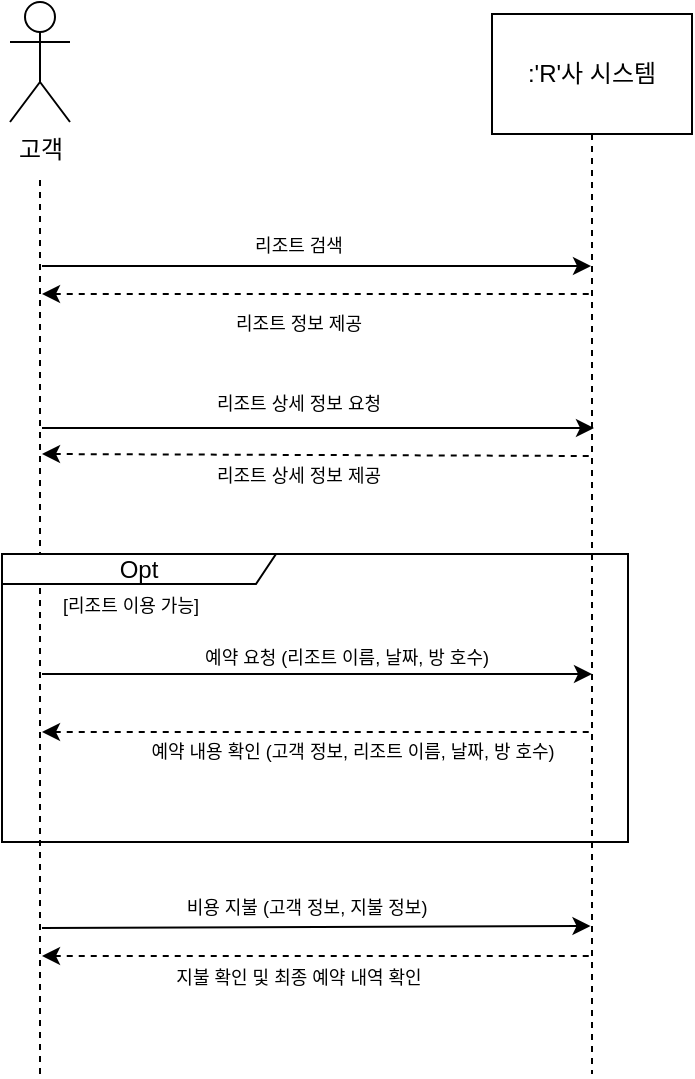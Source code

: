 <mxfile version="21.3.7" type="github">
  <diagram name="Page-1" id="2YBvvXClWsGukQMizWep">
    <mxGraphModel dx="724" dy="401" grid="1" gridSize="10" guides="1" tooltips="1" connect="1" arrows="1" fold="1" page="1" pageScale="1" pageWidth="850" pageHeight="1100" math="0" shadow="0">
      <root>
        <mxCell id="0" />
        <mxCell id="1" parent="0" />
        <mxCell id="OeKNVEEBHDEB7mtfJP_2-1" value="고객" style="shape=umlActor;verticalLabelPosition=bottom;verticalAlign=top;html=1;outlineConnect=0;" vertex="1" parent="1">
          <mxGeometry x="184" y="344" width="30" height="60" as="geometry" />
        </mxCell>
        <mxCell id="OeKNVEEBHDEB7mtfJP_2-3" value="" style="endArrow=none;dashed=1;html=1;rounded=0;" edge="1" parent="1">
          <mxGeometry width="50" height="50" relative="1" as="geometry">
            <mxPoint x="199" y="880" as="sourcePoint" />
            <mxPoint x="199" y="430" as="targetPoint" />
          </mxGeometry>
        </mxCell>
        <mxCell id="OeKNVEEBHDEB7mtfJP_2-4" value=":&#39;R&#39;사 시스템" style="shape=umlLifeline;perimeter=lifelinePerimeter;whiteSpace=wrap;html=1;container=0;dropTarget=0;collapsible=0;recursiveResize=0;outlineConnect=0;portConstraint=eastwest;newEdgeStyle={&quot;edgeStyle&quot;:&quot;elbowEdgeStyle&quot;,&quot;elbow&quot;:&quot;vertical&quot;,&quot;curved&quot;:0,&quot;rounded&quot;:0};size=60;" vertex="1" parent="1">
          <mxGeometry x="425" y="350" width="100" height="530" as="geometry" />
        </mxCell>
        <mxCell id="OeKNVEEBHDEB7mtfJP_2-6" value="" style="endArrow=classic;html=1;rounded=0;" edge="1" parent="1" target="OeKNVEEBHDEB7mtfJP_2-4">
          <mxGeometry width="50" height="50" relative="1" as="geometry">
            <mxPoint x="200" y="476" as="sourcePoint" />
            <mxPoint x="355" y="476" as="targetPoint" />
          </mxGeometry>
        </mxCell>
        <mxCell id="OeKNVEEBHDEB7mtfJP_2-7" value="" style="endArrow=none;html=1;rounded=0;dashed=1;endFill=0;startArrow=classic;startFill=1;" edge="1" parent="1">
          <mxGeometry width="50" height="50" relative="1" as="geometry">
            <mxPoint x="200" y="490" as="sourcePoint" />
            <mxPoint x="475" y="490" as="targetPoint" />
          </mxGeometry>
        </mxCell>
        <mxCell id="OeKNVEEBHDEB7mtfJP_2-8" value="" style="endArrow=classic;html=1;rounded=0;" edge="1" parent="1">
          <mxGeometry width="50" height="50" relative="1" as="geometry">
            <mxPoint x="200" y="557" as="sourcePoint" />
            <mxPoint x="476" y="557" as="targetPoint" />
          </mxGeometry>
        </mxCell>
        <mxCell id="OeKNVEEBHDEB7mtfJP_2-9" value="" style="endArrow=none;html=1;rounded=0;dashed=1;endFill=0;startArrow=classic;startFill=1;" edge="1" parent="1">
          <mxGeometry width="50" height="50" relative="1" as="geometry">
            <mxPoint x="200" y="570" as="sourcePoint" />
            <mxPoint x="475" y="571" as="targetPoint" />
          </mxGeometry>
        </mxCell>
        <mxCell id="OeKNVEEBHDEB7mtfJP_2-10" value="" style="endArrow=classic;html=1;rounded=0;" edge="1" parent="1">
          <mxGeometry width="50" height="50" relative="1" as="geometry">
            <mxPoint x="200" y="680" as="sourcePoint" />
            <mxPoint x="475" y="680" as="targetPoint" />
          </mxGeometry>
        </mxCell>
        <mxCell id="OeKNVEEBHDEB7mtfJP_2-11" value="" style="endArrow=none;html=1;rounded=0;dashed=1;endFill=0;startArrow=classic;startFill=1;" edge="1" parent="1">
          <mxGeometry width="50" height="50" relative="1" as="geometry">
            <mxPoint x="200" y="709" as="sourcePoint" />
            <mxPoint x="475" y="709" as="targetPoint" />
          </mxGeometry>
        </mxCell>
        <mxCell id="OeKNVEEBHDEB7mtfJP_2-12" value="리조트 검색" style="text;html=1;align=center;verticalAlign=middle;resizable=0;points=[];autosize=1;strokeColor=none;fillColor=none;fontSize=9;" vertex="1" parent="1">
          <mxGeometry x="288" y="451" width="80" height="30" as="geometry" />
        </mxCell>
        <mxCell id="OeKNVEEBHDEB7mtfJP_2-13" value="리조트 정보 제공" style="text;html=1;align=center;verticalAlign=middle;resizable=0;points=[];autosize=1;strokeColor=none;fillColor=none;fontSize=9;" vertex="1" parent="1">
          <mxGeometry x="278" y="490" width="100" height="30" as="geometry" />
        </mxCell>
        <mxCell id="OeKNVEEBHDEB7mtfJP_2-14" value="리조트 상세 정보 요청" style="text;html=1;align=center;verticalAlign=middle;resizable=0;points=[];autosize=1;strokeColor=none;fillColor=none;fontSize=9;" vertex="1" parent="1">
          <mxGeometry x="268" y="530" width="120" height="30" as="geometry" />
        </mxCell>
        <mxCell id="OeKNVEEBHDEB7mtfJP_2-15" value="리조트 상세 정보 제공" style="text;html=1;align=center;verticalAlign=middle;resizable=0;points=[];autosize=1;strokeColor=none;fillColor=none;fontSize=9;" vertex="1" parent="1">
          <mxGeometry x="268" y="566" width="120" height="30" as="geometry" />
        </mxCell>
        <mxCell id="OeKNVEEBHDEB7mtfJP_2-23" value="" style="endArrow=classic;html=1;rounded=0;" edge="1" parent="1">
          <mxGeometry width="50" height="50" relative="1" as="geometry">
            <mxPoint x="200" y="807" as="sourcePoint" />
            <mxPoint x="474.25" y="806" as="targetPoint" />
          </mxGeometry>
        </mxCell>
        <mxCell id="OeKNVEEBHDEB7mtfJP_2-24" value="" style="endArrow=none;html=1;rounded=0;dashed=1;endFill=0;startArrow=classic;startFill=1;" edge="1" parent="1">
          <mxGeometry width="50" height="50" relative="1" as="geometry">
            <mxPoint x="200" y="821" as="sourcePoint" />
            <mxPoint x="474.25" y="821" as="targetPoint" />
          </mxGeometry>
        </mxCell>
        <mxCell id="OeKNVEEBHDEB7mtfJP_2-25" value="비용 지불 (고객 정보, 지불 정보)" style="text;html=1;align=center;verticalAlign=middle;resizable=0;points=[];autosize=1;strokeColor=none;fillColor=none;fontSize=9;" vertex="1" parent="1">
          <mxGeometry x="247" y="782" width="170" height="30" as="geometry" />
        </mxCell>
        <mxCell id="OeKNVEEBHDEB7mtfJP_2-26" value="지불 확인 및 최종 예약 내역 확인" style="text;html=1;align=center;verticalAlign=middle;resizable=0;points=[];autosize=1;strokeColor=none;fillColor=none;fontSize=9;" vertex="1" parent="1">
          <mxGeometry x="243" y="817" width="170" height="30" as="geometry" />
        </mxCell>
        <mxCell id="OeKNVEEBHDEB7mtfJP_2-27" value="Opt" style="shape=umlFrame;whiteSpace=wrap;html=1;pointerEvents=0;recursiveResize=0;container=1;collapsible=0;width=137;height=15;" vertex="1" parent="1">
          <mxGeometry x="180" y="620" width="313" height="144" as="geometry" />
        </mxCell>
        <mxCell id="OeKNVEEBHDEB7mtfJP_2-29" value="&lt;font style=&quot;font-size: 9px;&quot;&gt;[리조트 이용 가능]&lt;/font&gt;" style="text;html=1;align=center;verticalAlign=middle;resizable=0;points=[];autosize=1;strokeColor=none;fillColor=none;" vertex="1" parent="OeKNVEEBHDEB7mtfJP_2-27">
          <mxGeometry x="14" y="10" width="100" height="30" as="geometry" />
        </mxCell>
        <mxCell id="OeKNVEEBHDEB7mtfJP_2-21" value="예약 요청 (리조트 이름, 날짜, 방 호수)" style="text;html=1;align=center;verticalAlign=middle;resizable=0;points=[];autosize=1;strokeColor=none;fillColor=none;fontSize=9;" vertex="1" parent="OeKNVEEBHDEB7mtfJP_2-27">
          <mxGeometry x="77" y="37" width="190" height="30" as="geometry" />
        </mxCell>
        <mxCell id="OeKNVEEBHDEB7mtfJP_2-30" value="예약 내용 확인 (고객 정보, 리조트 이름, 날짜, 방 호수)" style="text;html=1;align=center;verticalAlign=middle;resizable=0;points=[];autosize=1;strokeColor=none;fillColor=none;fontSize=9;" vertex="1" parent="OeKNVEEBHDEB7mtfJP_2-27">
          <mxGeometry x="45" y="84" width="260" height="30" as="geometry" />
        </mxCell>
      </root>
    </mxGraphModel>
  </diagram>
</mxfile>
